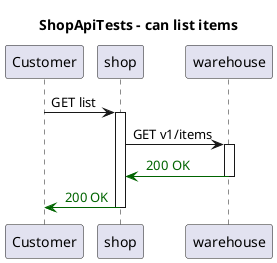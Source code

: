 @startuml
title ShopApiTests - can list items
participant "Customer"
participant "shop"
participant "warehouse"
"Customer" -> "shop": GET list
activate "shop"
"shop" -> "warehouse": GET v1/items
activate "warehouse"

"warehouse" -[#DarkGreen]> "shop": <color:DarkGreen> 200 OK
deactivate "warehouse"
"shop" -[#DarkGreen]> "Customer": <color:DarkGreen> 200 OK
deactivate "shop"
@enduml